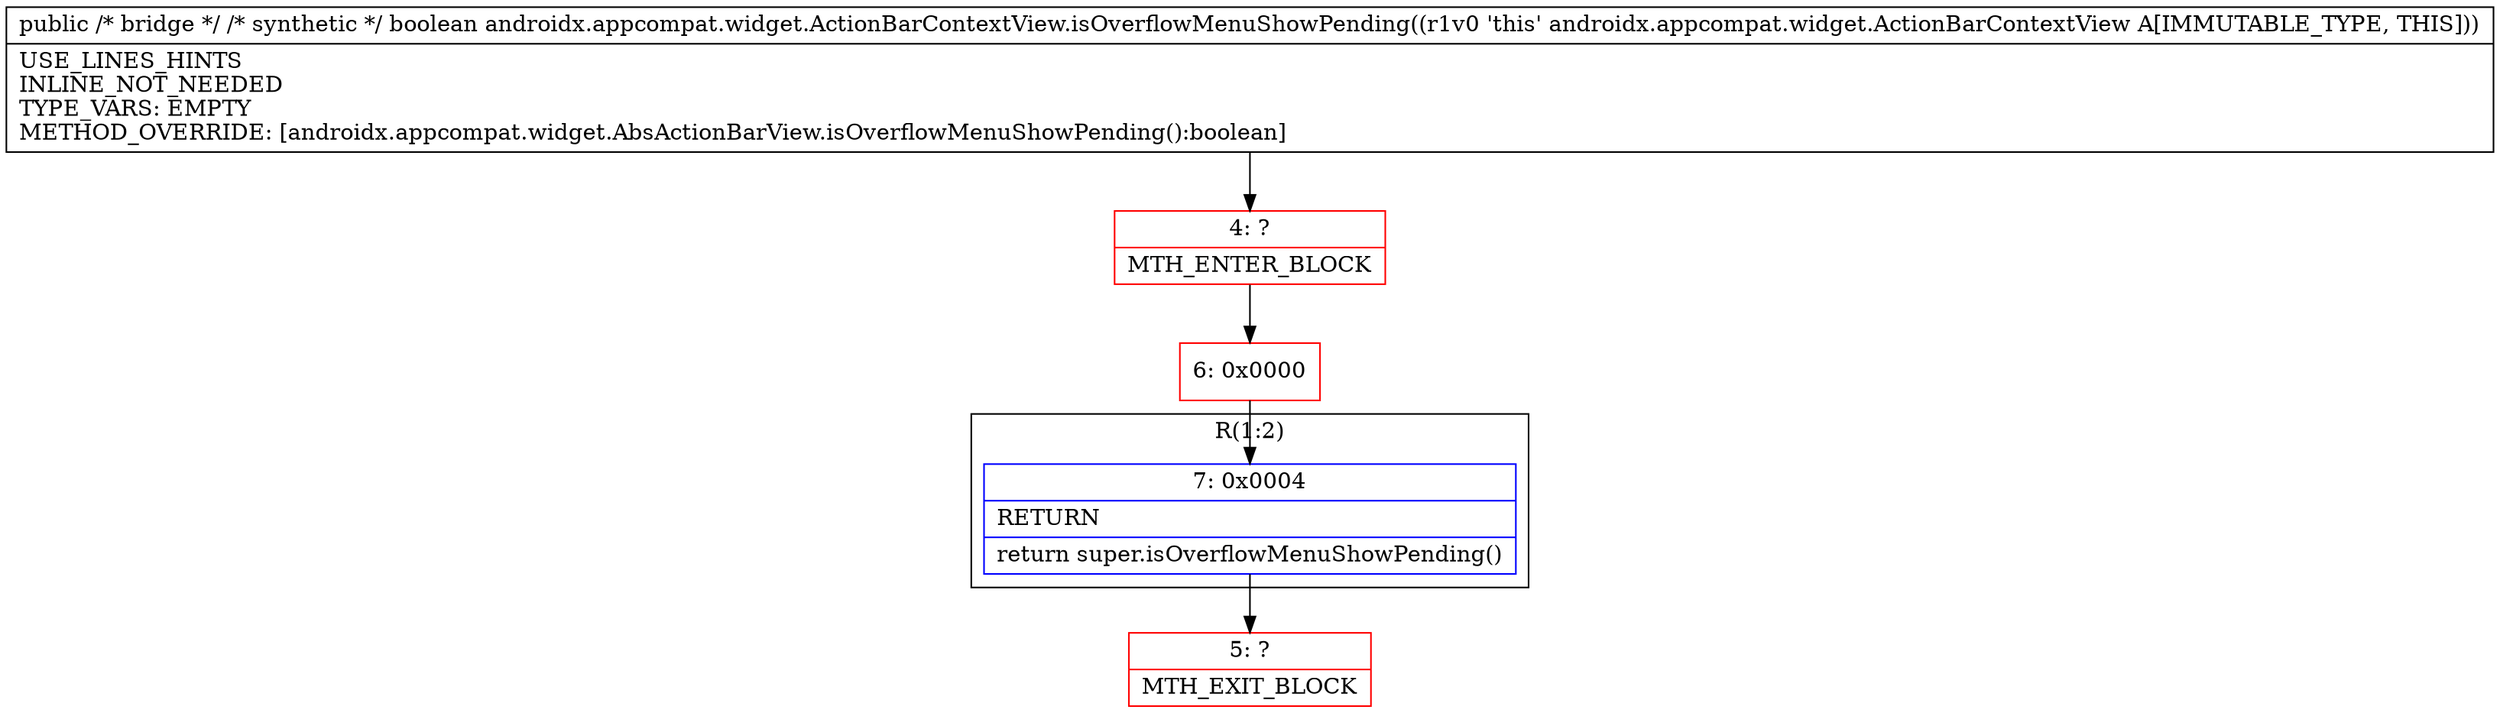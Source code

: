 digraph "CFG forandroidx.appcompat.widget.ActionBarContextView.isOverflowMenuShowPending()Z" {
subgraph cluster_Region_198980307 {
label = "R(1:2)";
node [shape=record,color=blue];
Node_7 [shape=record,label="{7\:\ 0x0004|RETURN\l|return super.isOverflowMenuShowPending()\l}"];
}
Node_4 [shape=record,color=red,label="{4\:\ ?|MTH_ENTER_BLOCK\l}"];
Node_6 [shape=record,color=red,label="{6\:\ 0x0000}"];
Node_5 [shape=record,color=red,label="{5\:\ ?|MTH_EXIT_BLOCK\l}"];
MethodNode[shape=record,label="{public \/* bridge *\/ \/* synthetic *\/ boolean androidx.appcompat.widget.ActionBarContextView.isOverflowMenuShowPending((r1v0 'this' androidx.appcompat.widget.ActionBarContextView A[IMMUTABLE_TYPE, THIS]))  | USE_LINES_HINTS\lINLINE_NOT_NEEDED\lTYPE_VARS: EMPTY\lMETHOD_OVERRIDE: [androidx.appcompat.widget.AbsActionBarView.isOverflowMenuShowPending():boolean]\l}"];
MethodNode -> Node_4;Node_7 -> Node_5;
Node_4 -> Node_6;
Node_6 -> Node_7;
}

